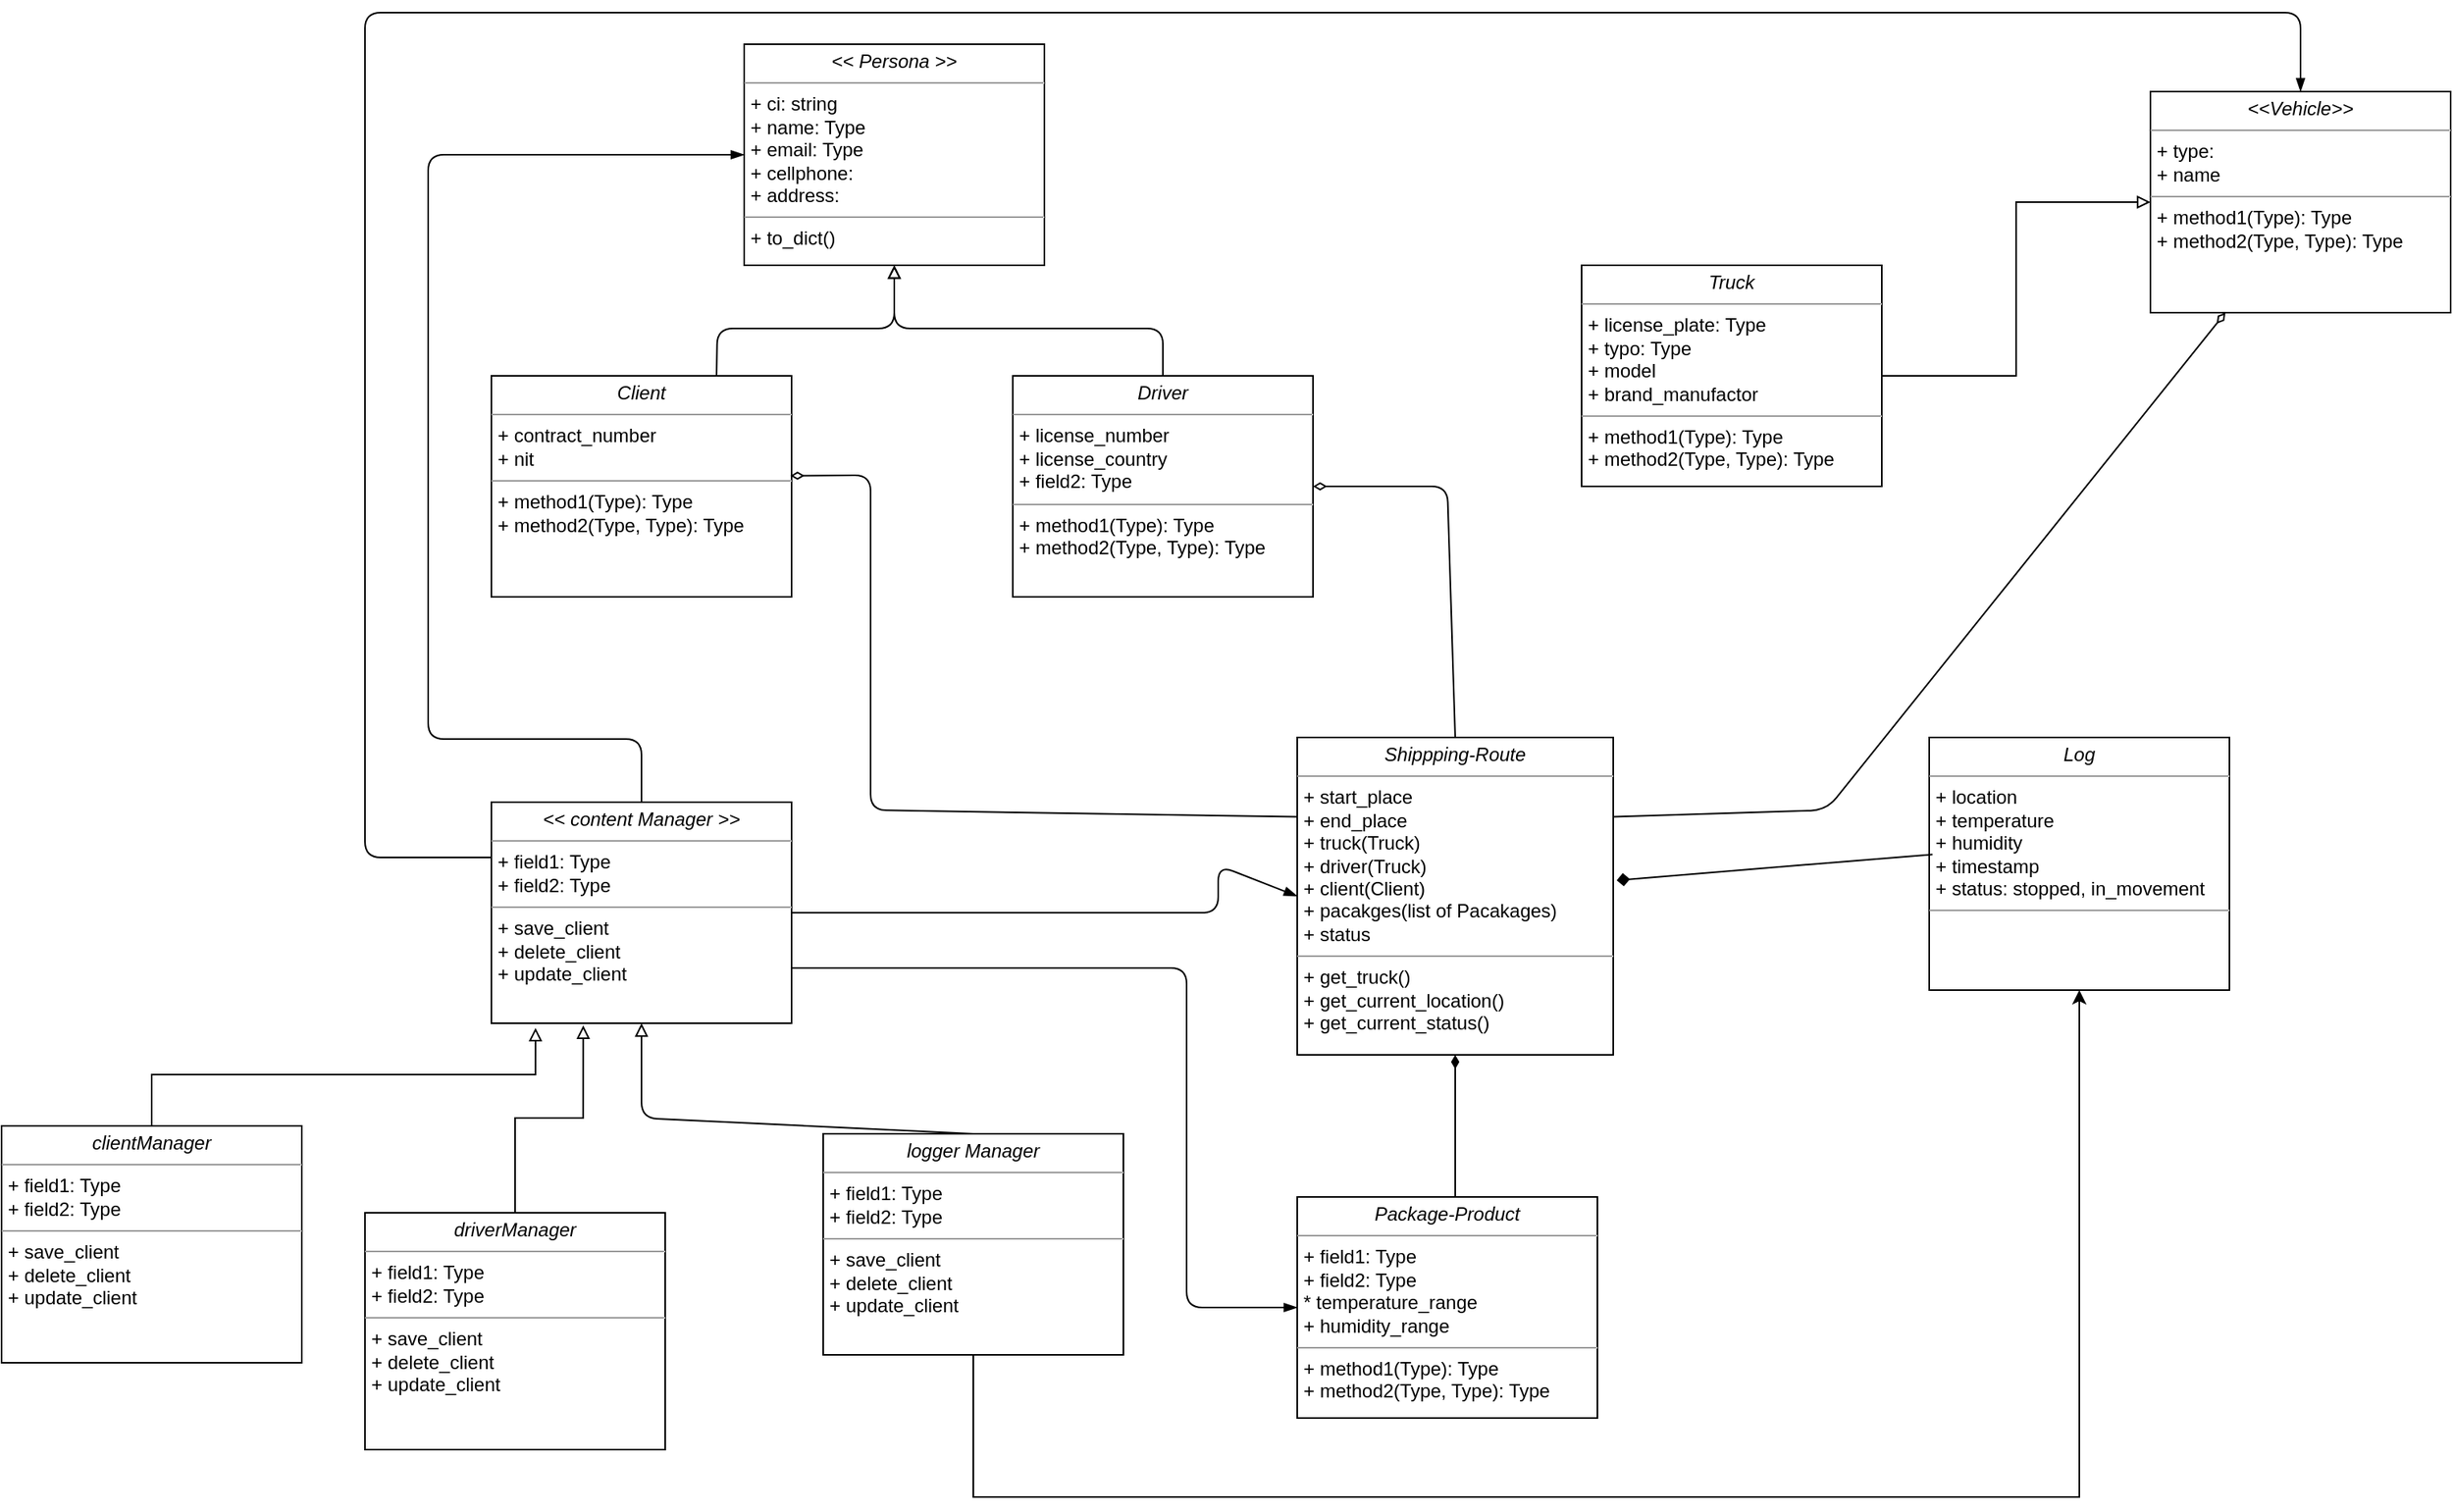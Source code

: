 <mxfile>
    <diagram name="Page-1" id="c4acf3e9-155e-7222-9cf6-157b1a14988f">
        <mxGraphModel dx="665" dy="1551" grid="1" gridSize="10" guides="1" tooltips="1" connect="1" arrows="1" fold="1" page="1" pageScale="1" pageWidth="850" pageHeight="1100" background="none" math="0" shadow="0">
            <root>
                <mxCell id="0"/>
                <mxCell id="1" parent="0"/>
                <mxCell id="5d2195bd80daf111-10" value="&lt;p style=&quot;margin: 0px ; margin-top: 4px ; text-align: center&quot;&gt;&lt;i&gt;Log&lt;/i&gt;&lt;/p&gt;&lt;hr size=&quot;1&quot;&gt;&lt;p style=&quot;margin: 0px ; margin-left: 4px&quot;&gt;+ location&lt;br&gt;+ temperature&lt;/p&gt;&lt;p style=&quot;margin: 0px ; margin-left: 4px&quot;&gt;+ humidity&lt;/p&gt;&lt;p style=&quot;margin: 0px ; margin-left: 4px&quot;&gt;+ timestamp&lt;/p&gt;&lt;p style=&quot;margin: 0px ; margin-left: 4px&quot;&gt;+ status: stopped, in_movement&lt;/p&gt;&lt;hr size=&quot;1&quot;&gt;&lt;p style=&quot;margin: 0px ; margin-left: 4px&quot;&gt;&lt;br&gt;&lt;/p&gt;" style="verticalAlign=top;align=left;overflow=fill;fontSize=12;fontFamily=Helvetica;html=1;rounded=0;shadow=0;comic=0;labelBackgroundColor=none;strokeWidth=1" parent="1" vertex="1">
                    <mxGeometry x="1260" y="-601" width="190" height="160" as="geometry"/>
                </mxCell>
                <mxCell id="5d2195bd80daf111-12" value="&lt;p style=&quot;margin: 0px ; margin-top: 4px ; text-align: center&quot;&gt;&lt;i&gt;&amp;lt;&amp;lt; content Manager &amp;gt;&amp;gt;&lt;/i&gt;&lt;/p&gt;&lt;hr size=&quot;1&quot;&gt;&lt;p style=&quot;margin: 0px ; margin-left: 4px&quot;&gt;+ field1: Type&lt;br&gt;+ field2: Type&lt;/p&gt;&lt;hr size=&quot;1&quot;&gt;&lt;p style=&quot;margin: 0px ; margin-left: 4px&quot;&gt;+ save_client&lt;br&gt;+ delete_client&lt;/p&gt;&lt;p style=&quot;margin: 0px ; margin-left: 4px&quot;&gt;+ update_client&lt;/p&gt;" style="verticalAlign=top;align=left;overflow=fill;fontSize=12;fontFamily=Helvetica;html=1;rounded=0;shadow=0;comic=0;labelBackgroundColor=none;strokeWidth=1" parent="1" vertex="1">
                    <mxGeometry x="350" y="-560" width="190" height="140" as="geometry"/>
                </mxCell>
                <mxCell id="5d2195bd80daf111-15" value="&lt;p style=&quot;margin: 0px ; margin-top: 4px ; text-align: center&quot;&gt;&lt;i&gt;Driver&lt;/i&gt;&lt;/p&gt;&lt;hr size=&quot;1&quot;&gt;&lt;p style=&quot;margin: 0px ; margin-left: 4px&quot;&gt;+ license_number&lt;/p&gt;&lt;p style=&quot;margin: 0px ; margin-left: 4px&quot;&gt;+ license_country&lt;br&gt;+ field2: Type&lt;/p&gt;&lt;hr size=&quot;1&quot;&gt;&lt;p style=&quot;margin: 0px ; margin-left: 4px&quot;&gt;+ method1(Type): Type&lt;br&gt;+ method2(Type, Type): Type&lt;/p&gt;" style="verticalAlign=top;align=left;overflow=fill;fontSize=12;fontFamily=Helvetica;html=1;rounded=0;shadow=0;comic=0;labelBackgroundColor=none;strokeWidth=1" parent="1" vertex="1">
                    <mxGeometry x="680" y="-830" width="190" height="140" as="geometry"/>
                </mxCell>
                <mxCell id="5d2195bd80daf111-18" value="&lt;p style=&quot;margin: 0px ; margin-top: 4px ; text-align: center&quot;&gt;&lt;i&gt;Client&lt;/i&gt;&lt;/p&gt;&lt;hr size=&quot;1&quot;&gt;&lt;p style=&quot;margin: 0px ; margin-left: 4px&quot;&gt;&lt;span&gt;+ contract_number&lt;/span&gt;&lt;br&gt;&lt;/p&gt;&lt;p style=&quot;margin: 0px ; margin-left: 4px&quot;&gt;+ nit&lt;/p&gt;&lt;hr size=&quot;1&quot;&gt;&lt;p style=&quot;margin: 0px ; margin-left: 4px&quot;&gt;+ method1(Type): Type&lt;br&gt;+ method2(Type, Type): Type&lt;/p&gt;" style="verticalAlign=top;align=left;overflow=fill;fontSize=12;fontFamily=Helvetica;html=1;rounded=0;shadow=0;comic=0;labelBackgroundColor=none;strokeWidth=1" parent="1" vertex="1">
                    <mxGeometry x="350" y="-830" width="190" height="140" as="geometry"/>
                </mxCell>
                <mxCell id="5d2195bd80daf111-20" value="&lt;p style=&quot;margin: 0px ; margin-top: 4px ; text-align: center&quot;&gt;&lt;i&gt;Truck&lt;/i&gt;&lt;/p&gt;&lt;hr size=&quot;1&quot;&gt;&lt;p style=&quot;margin: 0px 0px 0px 4px&quot;&gt;+ license_plate: Type&lt;br&gt;+ typo: Type&lt;/p&gt;&lt;p style=&quot;margin: 0px 0px 0px 4px&quot;&gt;+ model&lt;/p&gt;&lt;p style=&quot;margin: 0px 0px 0px 4px&quot;&gt;+ brand_manufactor&lt;/p&gt;&lt;hr size=&quot;1&quot;&gt;&lt;p style=&quot;margin: 0px ; margin-left: 4px&quot;&gt;+ method1(Type): Type&lt;br&gt;+ method2(Type, Type): Type&lt;/p&gt;" style="verticalAlign=top;align=left;overflow=fill;fontSize=12;fontFamily=Helvetica;html=1;rounded=0;shadow=0;comic=0;labelBackgroundColor=none;strokeWidth=1" parent="1" vertex="1">
                    <mxGeometry x="1040" y="-900" width="190" height="140" as="geometry"/>
                </mxCell>
                <mxCell id="QEIDY006NLrW6bMYApJ5-1" value="&lt;p style=&quot;margin: 0px ; margin-top: 4px ; text-align: center&quot;&gt;&lt;i&gt;Package-Product&lt;/i&gt;&lt;/p&gt;&lt;hr size=&quot;1&quot;&gt;&lt;p style=&quot;margin: 0px ; margin-left: 4px&quot;&gt;+ field1: Type&lt;br&gt;+ field2: Type&lt;/p&gt;&lt;p style=&quot;margin: 0px 0px 0px 4px&quot;&gt;* temperature_range&lt;/p&gt;&lt;p style=&quot;margin: 0px 0px 0px 4px&quot;&gt;+ humidity_range&lt;/p&gt;&lt;hr size=&quot;1&quot;&gt;&lt;p style=&quot;margin: 0px ; margin-left: 4px&quot;&gt;+ method1(Type): Type&lt;br&gt;+ method2(Type, Type): Type&lt;/p&gt;" style="verticalAlign=top;align=left;overflow=fill;fontSize=12;fontFamily=Helvetica;html=1;rounded=0;shadow=0;comic=0;labelBackgroundColor=none;strokeWidth=1" parent="1" vertex="1">
                    <mxGeometry x="860" y="-310" width="190" height="140" as="geometry"/>
                </mxCell>
                <mxCell id="QEIDY006NLrW6bMYApJ5-21" style="edgeStyle=orthogonalEdgeStyle;rounded=0;orthogonalLoop=1;jettySize=auto;html=1;startArrow=diamondThin;startFill=1;endArrow=none;endFill=0;exitX=0.5;exitY=1;exitDx=0;exitDy=0;" parent="1" source="QEIDY006NLrW6bMYApJ5-2" edge="1">
                    <mxGeometry relative="1" as="geometry">
                        <Array as="points">
                            <mxPoint x="955" y="-310"/>
                        </Array>
                        <mxPoint x="955" y="-310" as="targetPoint"/>
                    </mxGeometry>
                </mxCell>
                <mxCell id="QEIDY006NLrW6bMYApJ5-2" value="&lt;p style=&quot;margin: 0px ; margin-top: 4px ; text-align: center&quot;&gt;&lt;i&gt;Shippping-Route&lt;/i&gt;&lt;/p&gt;&lt;hr size=&quot;1&quot;&gt;&lt;p style=&quot;margin: 0px ; margin-left: 4px&quot;&gt;+ start_place&lt;br&gt;+ end_place&lt;/p&gt;&lt;p style=&quot;margin: 0px ; margin-left: 4px&quot;&gt;+ truck(Truck)&lt;/p&gt;&lt;p style=&quot;margin: 0px ; margin-left: 4px&quot;&gt;+ driver(Truck)&lt;/p&gt;&lt;p style=&quot;margin: 0px ; margin-left: 4px&quot;&gt;+ client(Client)&lt;/p&gt;&lt;p style=&quot;margin: 0px ; margin-left: 4px&quot;&gt;+ pacakges(list of Pacakages)&lt;/p&gt;&lt;p style=&quot;margin: 0px ; margin-left: 4px&quot;&gt;+ status&lt;/p&gt;&lt;hr size=&quot;1&quot;&gt;&lt;p style=&quot;margin: 0px ; margin-left: 4px&quot;&gt;+ get_truck()&lt;/p&gt;&lt;p style=&quot;margin: 0px ; margin-left: 4px&quot;&gt;+ get_current_location()&lt;/p&gt;&lt;p style=&quot;margin: 0px ; margin-left: 4px&quot;&gt;+ get_current_status()&lt;/p&gt;" style="verticalAlign=top;align=left;overflow=fill;fontSize=12;fontFamily=Helvetica;html=1;rounded=0;shadow=0;comic=0;labelBackgroundColor=none;strokeWidth=1" parent="1" vertex="1">
                    <mxGeometry x="860" y="-601" width="200" height="201" as="geometry"/>
                </mxCell>
                <mxCell id="z-6WkL9V1n6z_OoucZy9-11" style="edgeStyle=orthogonalEdgeStyle;rounded=0;orthogonalLoop=1;jettySize=auto;html=1;exitX=0.5;exitY=1;exitDx=0;exitDy=0;" parent="1" source="QEIDY006NLrW6bMYApJ5-8" target="5d2195bd80daf111-10" edge="1">
                    <mxGeometry relative="1" as="geometry">
                        <Array as="points">
                            <mxPoint x="655" y="-120"/>
                            <mxPoint x="1355" y="-120"/>
                        </Array>
                    </mxGeometry>
                </mxCell>
                <mxCell id="QEIDY006NLrW6bMYApJ5-8" value="&lt;p style=&quot;margin: 0px ; margin-top: 4px ; text-align: center&quot;&gt;&lt;i&gt;logger Manager&lt;/i&gt;&lt;/p&gt;&lt;hr size=&quot;1&quot;&gt;&lt;p style=&quot;margin: 0px ; margin-left: 4px&quot;&gt;+ field1: Type&lt;br&gt;+ field2: Type&lt;/p&gt;&lt;hr size=&quot;1&quot;&gt;&lt;p style=&quot;margin: 0px ; margin-left: 4px&quot;&gt;+ save_client&lt;br&gt;+ delete_client&lt;/p&gt;&lt;p style=&quot;margin: 0px ; margin-left: 4px&quot;&gt;+ update_client&lt;/p&gt;" style="verticalAlign=top;align=left;overflow=fill;fontSize=12;fontFamily=Helvetica;html=1;rounded=0;shadow=0;comic=0;labelBackgroundColor=none;strokeWidth=1" parent="1" vertex="1">
                    <mxGeometry x="560" y="-350" width="190" height="140" as="geometry"/>
                </mxCell>
                <mxCell id="QEIDY006NLrW6bMYApJ5-10" value="" style="endArrow=block;html=1;entryX=0.5;entryY=1;entryDx=0;entryDy=0;endFill=0;exitX=0.5;exitY=0;exitDx=0;exitDy=0;" parent="1" source="QEIDY006NLrW6bMYApJ5-8" target="5d2195bd80daf111-12" edge="1">
                    <mxGeometry width="50" height="50" relative="1" as="geometry">
                        <mxPoint x="410" y="-340" as="sourcePoint"/>
                        <mxPoint x="590" y="-330" as="targetPoint"/>
                        <Array as="points">
                            <mxPoint x="445" y="-360"/>
                        </Array>
                    </mxGeometry>
                </mxCell>
                <mxCell id="QEIDY006NLrW6bMYApJ5-13" value="&lt;p style=&quot;margin: 0px ; margin-top: 4px ; text-align: center&quot;&gt;&lt;i&gt;&amp;lt;&amp;lt; Persona &amp;gt;&amp;gt;&lt;/i&gt;&lt;/p&gt;&lt;hr size=&quot;1&quot;&gt;&lt;p style=&quot;margin: 0px ; margin-left: 4px&quot;&gt;+ ci: string&lt;/p&gt;&lt;p style=&quot;margin: 0px ; margin-left: 4px&quot;&gt;+ name: Type&lt;br&gt;+ email: Type&lt;/p&gt;&lt;p style=&quot;margin: 0px ; margin-left: 4px&quot;&gt;+ cellphone:&lt;/p&gt;&lt;p style=&quot;margin: 0px ; margin-left: 4px&quot;&gt;+ address:&lt;/p&gt;&lt;hr size=&quot;1&quot;&gt;&lt;p style=&quot;margin: 0px ; margin-left: 4px&quot;&gt;+ to_dict()&lt;/p&gt;" style="verticalAlign=top;align=left;overflow=fill;fontSize=12;fontFamily=Helvetica;html=1;rounded=0;shadow=0;comic=0;labelBackgroundColor=none;strokeWidth=1" parent="1" vertex="1">
                    <mxGeometry x="510" y="-1040" width="190" height="140" as="geometry"/>
                </mxCell>
                <mxCell id="QEIDY006NLrW6bMYApJ5-14" value="" style="endArrow=block;html=1;entryX=0.5;entryY=1;entryDx=0;entryDy=0;exitX=0.75;exitY=0;exitDx=0;exitDy=0;endFill=0;" parent="1" source="5d2195bd80daf111-18" target="QEIDY006NLrW6bMYApJ5-13" edge="1">
                    <mxGeometry width="50" height="50" relative="1" as="geometry">
                        <mxPoint x="660" y="-570" as="sourcePoint"/>
                        <mxPoint x="710" y="-620" as="targetPoint"/>
                        <Array as="points">
                            <mxPoint x="493" y="-860"/>
                            <mxPoint x="605" y="-860"/>
                        </Array>
                    </mxGeometry>
                </mxCell>
                <mxCell id="QEIDY006NLrW6bMYApJ5-15" value="" style="endArrow=block;html=1;endFill=0;entryX=0.5;entryY=1;entryDx=0;entryDy=0;exitX=0.5;exitY=0;exitDx=0;exitDy=0;" parent="1" source="5d2195bd80daf111-15" target="QEIDY006NLrW6bMYApJ5-13" edge="1">
                    <mxGeometry width="50" height="50" relative="1" as="geometry">
                        <mxPoint x="736" y="-860" as="sourcePoint"/>
                        <mxPoint x="560" y="-859" as="targetPoint"/>
                        <Array as="points">
                            <mxPoint x="775" y="-860"/>
                            <mxPoint x="605" y="-860"/>
                        </Array>
                    </mxGeometry>
                </mxCell>
                <mxCell id="QEIDY006NLrW6bMYApJ5-19" value="" style="endArrow=diamondThin;html=1;entryX=0.996;entryY=0.452;entryDx=0;entryDy=0;entryPerimeter=0;exitX=0;exitY=0.25;exitDx=0;exitDy=0;startArrow=none;startFill=0;endFill=0;" parent="1" source="QEIDY006NLrW6bMYApJ5-2" target="5d2195bd80daf111-18" edge="1">
                    <mxGeometry width="50" height="50" relative="1" as="geometry">
                        <mxPoint x="770" y="-490" as="sourcePoint"/>
                        <mxPoint x="820" y="-540" as="targetPoint"/>
                        <Array as="points">
                            <mxPoint x="590" y="-555"/>
                            <mxPoint x="590" y="-767"/>
                        </Array>
                    </mxGeometry>
                </mxCell>
                <mxCell id="QEIDY006NLrW6bMYApJ5-24" value="" style="endArrow=none;html=1;exitX=1;exitY=0.5;exitDx=0;exitDy=0;entryX=0.5;entryY=0;entryDx=0;entryDy=0;endFill=0;startArrow=diamondThin;startFill=0;" parent="1" source="5d2195bd80daf111-15" target="QEIDY006NLrW6bMYApJ5-2" edge="1">
                    <mxGeometry width="50" height="50" relative="1" as="geometry">
                        <mxPoint x="740" y="-560" as="sourcePoint"/>
                        <mxPoint x="1117" y="-792" as="targetPoint"/>
                        <Array as="points">
                            <mxPoint x="955" y="-760"/>
                        </Array>
                    </mxGeometry>
                </mxCell>
                <mxCell id="QEIDY006NLrW6bMYApJ5-25" value="" style="endArrow=diamondThin;html=1;exitX=1;exitY=0.25;exitDx=0;exitDy=0;entryX=0.25;entryY=1;entryDx=0;entryDy=0;endFill=0;startArrow=none;startFill=0;" parent="1" source="QEIDY006NLrW6bMYApJ5-2" target="z-6WkL9V1n6z_OoucZy9-12" edge="1">
                    <mxGeometry width="50" height="50" relative="1" as="geometry">
                        <mxPoint x="930" y="-790" as="sourcePoint"/>
                        <mxPoint x="1146" y="-780" as="targetPoint"/>
                        <Array as="points">
                            <mxPoint x="1195" y="-555"/>
                        </Array>
                    </mxGeometry>
                </mxCell>
                <mxCell id="QEIDY006NLrW6bMYApJ5-26" value="" style="endArrow=none;html=1;exitX=1.011;exitY=0.45;exitDx=0;exitDy=0;exitPerimeter=0;entryX=0.011;entryY=0.463;entryDx=0;entryDy=0;entryPerimeter=0;startArrow=diamond;startFill=1;" parent="1" source="QEIDY006NLrW6bMYApJ5-2" target="5d2195bd80daf111-10" edge="1">
                    <mxGeometry width="50" height="50" relative="1" as="geometry">
                        <mxPoint x="910" y="-460" as="sourcePoint"/>
                        <mxPoint x="1290" y="-620" as="targetPoint"/>
                        <Array as="points"/>
                    </mxGeometry>
                </mxCell>
                <mxCell id="z-6WkL9V1n6z_OoucZy9-5" value="" style="endArrow=blockThin;html=1;exitX=0.5;exitY=0;exitDx=0;exitDy=0;entryX=0;entryY=0.5;entryDx=0;entryDy=0;endFill=1;" parent="1" source="5d2195bd80daf111-12" target="QEIDY006NLrW6bMYApJ5-13" edge="1">
                    <mxGeometry width="50" height="50" relative="1" as="geometry">
                        <mxPoint x="455" y="-550.0" as="sourcePoint"/>
                        <mxPoint x="455" y="-677" as="targetPoint"/>
                        <Array as="points">
                            <mxPoint x="445" y="-600"/>
                            <mxPoint x="310" y="-600"/>
                            <mxPoint x="310" y="-970"/>
                        </Array>
                    </mxGeometry>
                </mxCell>
                <mxCell id="z-6WkL9V1n6z_OoucZy9-6" value="" style="endArrow=blockThin;html=1;exitX=0;exitY=0.25;exitDx=0;exitDy=0;entryX=0.5;entryY=0;entryDx=0;entryDy=0;endFill=1;" parent="1" source="5d2195bd80daf111-12" target="z-6WkL9V1n6z_OoucZy9-12" edge="1">
                    <mxGeometry width="50" height="50" relative="1" as="geometry">
                        <mxPoint x="550" y="-515.0" as="sourcePoint"/>
                        <mxPoint x="785" y="-680.0" as="targetPoint"/>
                        <Array as="points">
                            <mxPoint x="270" y="-525"/>
                            <mxPoint x="270" y="-1060"/>
                            <mxPoint x="960" y="-1060"/>
                            <mxPoint x="1148" y="-1060"/>
                            <mxPoint x="1195" y="-1060"/>
                            <mxPoint x="1495" y="-1060"/>
                        </Array>
                    </mxGeometry>
                </mxCell>
                <mxCell id="z-6WkL9V1n6z_OoucZy9-7" value="" style="endArrow=blockThin;html=1;exitX=1;exitY=0.5;exitDx=0;exitDy=0;entryX=0;entryY=0.5;entryDx=0;entryDy=0;endFill=1;" parent="1" source="5d2195bd80daf111-12" target="QEIDY006NLrW6bMYApJ5-2" edge="1">
                    <mxGeometry width="50" height="50" relative="1" as="geometry">
                        <mxPoint x="550" y="-515.0" as="sourcePoint"/>
                        <mxPoint x="1370" y="-320" as="targetPoint"/>
                        <Array as="points">
                            <mxPoint x="680" y="-490"/>
                            <mxPoint x="810" y="-490"/>
                            <mxPoint x="810" y="-520"/>
                        </Array>
                    </mxGeometry>
                </mxCell>
                <mxCell id="z-6WkL9V1n6z_OoucZy9-8" value="" style="endArrow=blockThin;html=1;entryX=0;entryY=0.5;entryDx=0;entryDy=0;exitX=1;exitY=0.75;exitDx=0;exitDy=0;endFill=1;" parent="1" source="5d2195bd80daf111-12" target="QEIDY006NLrW6bMYApJ5-1" edge="1">
                    <mxGeometry width="50" height="50" relative="1" as="geometry">
                        <mxPoint x="610" y="-400" as="sourcePoint"/>
                        <mxPoint x="860" y="-350" as="targetPoint"/>
                        <Array as="points">
                            <mxPoint x="790" y="-455"/>
                            <mxPoint x="790" y="-310"/>
                            <mxPoint x="790" y="-240"/>
                        </Array>
                    </mxGeometry>
                </mxCell>
                <mxCell id="z-6WkL9V1n6z_OoucZy9-15" style="edgeStyle=orthogonalEdgeStyle;rounded=0;orthogonalLoop=1;jettySize=auto;html=1;entryX=1;entryY=0.5;entryDx=0;entryDy=0;startArrow=block;startFill=0;endArrow=none;endFill=0;" parent="1" source="z-6WkL9V1n6z_OoucZy9-12" target="5d2195bd80daf111-20" edge="1">
                    <mxGeometry relative="1" as="geometry"/>
                </mxCell>
                <mxCell id="z-6WkL9V1n6z_OoucZy9-12" value="&lt;p style=&quot;margin: 0px ; margin-top: 4px ; text-align: center&quot;&gt;&lt;i&gt;&amp;lt;&amp;lt;Vehicle&amp;gt;&amp;gt;&lt;/i&gt;&lt;/p&gt;&lt;hr size=&quot;1&quot;&gt;&lt;p style=&quot;margin: 0px ; margin-left: 4px&quot;&gt;+ type:&lt;br&gt;+ name&lt;/p&gt;&lt;hr size=&quot;1&quot;&gt;&lt;p style=&quot;margin: 0px ; margin-left: 4px&quot;&gt;+ method1(Type): Type&lt;br&gt;+ method2(Type, Type): Type&lt;/p&gt;" style="verticalAlign=top;align=left;overflow=fill;fontSize=12;fontFamily=Helvetica;html=1;rounded=0;shadow=0;comic=0;labelBackgroundColor=none;strokeWidth=1" parent="1" vertex="1">
                    <mxGeometry x="1400" y="-1010" width="190" height="140" as="geometry"/>
                </mxCell>
                <mxCell id="z-6WkL9V1n6z_OoucZy9-17" style="edgeStyle=orthogonalEdgeStyle;rounded=0;orthogonalLoop=1;jettySize=auto;html=1;exitX=0.5;exitY=0;exitDx=0;exitDy=0;entryX=0.147;entryY=1.021;entryDx=0;entryDy=0;entryPerimeter=0;startArrow=none;startFill=0;endArrow=block;endFill=0;" parent="1" source="z-6WkL9V1n6z_OoucZy9-16" target="5d2195bd80daf111-12" edge="1">
                    <mxGeometry relative="1" as="geometry"/>
                </mxCell>
                <mxCell id="z-6WkL9V1n6z_OoucZy9-16" value="&lt;p style=&quot;margin: 0px ; margin-top: 4px ; text-align: center&quot;&gt;&lt;i&gt;clientManager&lt;/i&gt;&lt;/p&gt;&lt;hr size=&quot;1&quot;&gt;&lt;p style=&quot;margin: 0px ; margin-left: 4px&quot;&gt;+ field1: Type&lt;br&gt;+ field2: Type&lt;/p&gt;&lt;hr size=&quot;1&quot;&gt;&lt;p style=&quot;margin: 0px ; margin-left: 4px&quot;&gt;+ save_client&lt;br&gt;+ delete_client&lt;/p&gt;&lt;p style=&quot;margin: 0px ; margin-left: 4px&quot;&gt;+ update_client&lt;/p&gt;" style="verticalAlign=top;align=left;overflow=fill;fontSize=12;fontFamily=Helvetica;html=1;rounded=0;shadow=0;comic=0;labelBackgroundColor=none;strokeWidth=1" parent="1" vertex="1">
                    <mxGeometry x="40" y="-355" width="190" height="150" as="geometry"/>
                </mxCell>
                <mxCell id="z-6WkL9V1n6z_OoucZy9-19" style="edgeStyle=orthogonalEdgeStyle;rounded=0;orthogonalLoop=1;jettySize=auto;html=1;exitX=0.5;exitY=0;exitDx=0;exitDy=0;entryX=0.306;entryY=1.01;entryDx=0;entryDy=0;entryPerimeter=0;startArrow=none;startFill=0;endArrow=block;endFill=0;" parent="1" source="z-6WkL9V1n6z_OoucZy9-18" target="5d2195bd80daf111-12" edge="1">
                    <mxGeometry relative="1" as="geometry"/>
                </mxCell>
                <mxCell id="z-6WkL9V1n6z_OoucZy9-18" value="&lt;p style=&quot;margin: 0px ; margin-top: 4px ; text-align: center&quot;&gt;&lt;i&gt;driverManager&lt;/i&gt;&lt;/p&gt;&lt;hr size=&quot;1&quot;&gt;&lt;p style=&quot;margin: 0px ; margin-left: 4px&quot;&gt;+ field1: Type&lt;br&gt;+ field2: Type&lt;/p&gt;&lt;hr size=&quot;1&quot;&gt;&lt;p style=&quot;margin: 0px ; margin-left: 4px&quot;&gt;+ save_client&lt;br&gt;+ delete_client&lt;/p&gt;&lt;p style=&quot;margin: 0px ; margin-left: 4px&quot;&gt;+ update_client&lt;/p&gt;" style="verticalAlign=top;align=left;overflow=fill;fontSize=12;fontFamily=Helvetica;html=1;rounded=0;shadow=0;comic=0;labelBackgroundColor=none;strokeWidth=1" parent="1" vertex="1">
                    <mxGeometry x="270" y="-300" width="190" height="150" as="geometry"/>
                </mxCell>
            </root>
        </mxGraphModel>
    </diagram>
</mxfile>